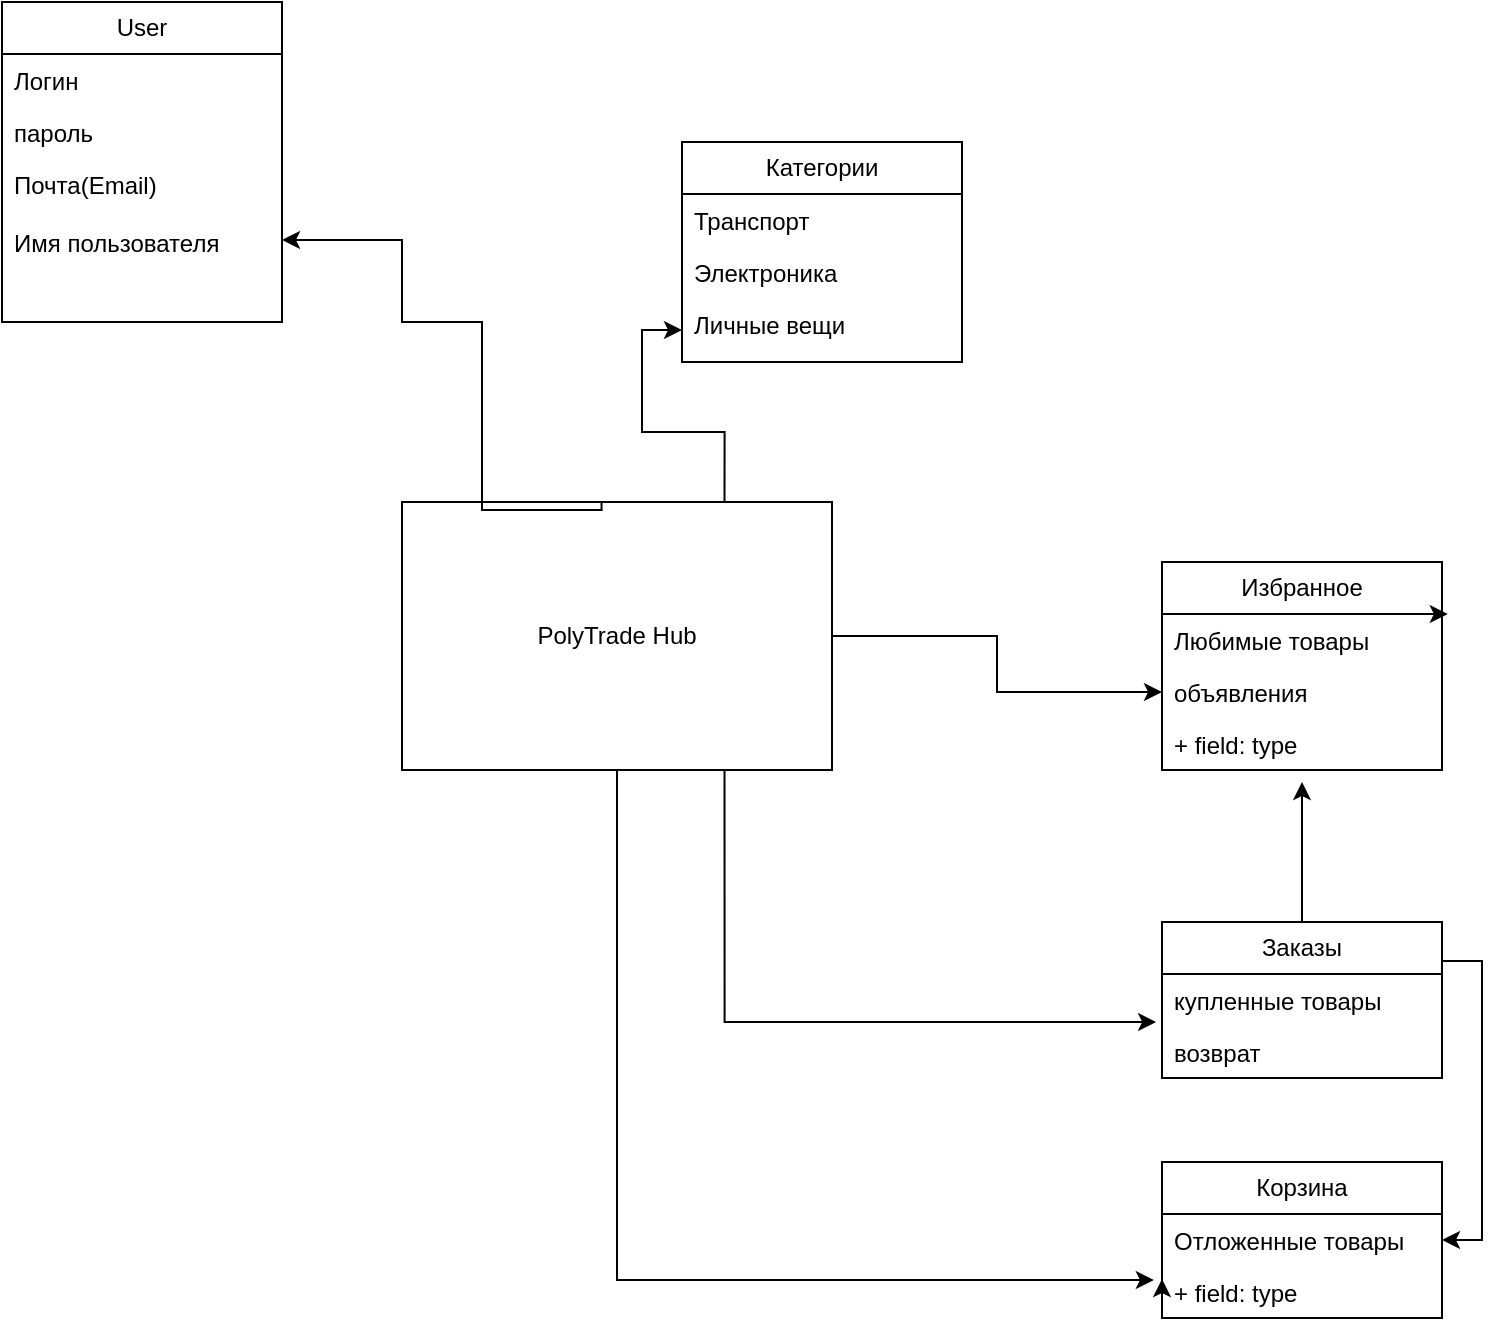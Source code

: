 <mxfile version="24.2.3" type="google">
  <diagram name="Page-1" id="c4acf3e9-155e-7222-9cf6-157b1a14988f">
    <mxGraphModel grid="1" page="1" gridSize="10" guides="1" tooltips="1" connect="1" arrows="1" fold="1" pageScale="1" pageWidth="850" pageHeight="1100" background="none" math="0" shadow="0">
      <root>
        <mxCell id="0" />
        <mxCell id="1" parent="0" />
        <mxCell id="-uqub06eaImzmK1k1aiv-31" style="edgeStyle=orthogonalEdgeStyle;rounded=0;orthogonalLoop=1;jettySize=auto;html=1;" edge="1" parent="1" source="-uqub06eaImzmK1k1aiv-2" target="-uqub06eaImzmK1k1aiv-25">
          <mxGeometry relative="1" as="geometry" />
        </mxCell>
        <mxCell id="-uqub06eaImzmK1k1aiv-2" value="PolyTrade Hub" style="html=1;whiteSpace=wrap;" vertex="1" parent="1">
          <mxGeometry x="260" y="-720" width="215" height="134" as="geometry" />
        </mxCell>
        <mxCell id="-uqub06eaImzmK1k1aiv-4" value="User" style="swimlane;fontStyle=0;childLayout=stackLayout;horizontal=1;startSize=26;fillColor=none;horizontalStack=0;resizeParent=1;resizeParentMax=0;resizeLast=0;collapsible=1;marginBottom=0;whiteSpace=wrap;html=1;" vertex="1" parent="1">
          <mxGeometry x="60" y="-970" width="140" height="160" as="geometry" />
        </mxCell>
        <mxCell id="-uqub06eaImzmK1k1aiv-5" value="Логин" style="text;strokeColor=none;fillColor=none;align=left;verticalAlign=top;spacingLeft=4;spacingRight=4;overflow=hidden;rotatable=0;points=[[0,0.5],[1,0.5]];portConstraint=eastwest;whiteSpace=wrap;html=1;" vertex="1" parent="-uqub06eaImzmK1k1aiv-4">
          <mxGeometry y="26" width="140" height="26" as="geometry" />
        </mxCell>
        <mxCell id="-uqub06eaImzmK1k1aiv-6" value="пароль" style="text;strokeColor=none;fillColor=none;align=left;verticalAlign=top;spacingLeft=4;spacingRight=4;overflow=hidden;rotatable=0;points=[[0,0.5],[1,0.5]];portConstraint=eastwest;whiteSpace=wrap;html=1;" vertex="1" parent="-uqub06eaImzmK1k1aiv-4">
          <mxGeometry y="52" width="140" height="26" as="geometry" />
        </mxCell>
        <mxCell id="-uqub06eaImzmK1k1aiv-7" value="Почта(Email)&lt;div&gt;&lt;br&gt;&lt;/div&gt;&lt;div&gt;Имя пользователя&lt;/div&gt;" style="text;strokeColor=none;fillColor=none;align=left;verticalAlign=top;spacingLeft=4;spacingRight=4;overflow=hidden;rotatable=0;points=[[0,0.5],[1,0.5]];portConstraint=eastwest;whiteSpace=wrap;html=1;" vertex="1" parent="-uqub06eaImzmK1k1aiv-4">
          <mxGeometry y="78" width="140" height="82" as="geometry" />
        </mxCell>
        <mxCell id="-uqub06eaImzmK1k1aiv-12" style="edgeStyle=orthogonalEdgeStyle;rounded=0;orthogonalLoop=1;jettySize=auto;html=1;exitX=0.464;exitY=0;exitDx=0;exitDy=0;exitPerimeter=0;entryX=1;entryY=0.5;entryDx=0;entryDy=0;" edge="1" parent="1" source="-uqub06eaImzmK1k1aiv-2" target="-uqub06eaImzmK1k1aiv-7">
          <mxGeometry relative="1" as="geometry">
            <mxPoint x="440" y="-650" as="sourcePoint" />
            <mxPoint x="450" y="-830" as="targetPoint" />
            <Array as="points">
              <mxPoint x="300" y="-716" />
              <mxPoint x="300" y="-810" />
              <mxPoint x="260" y="-810" />
              <mxPoint x="260" y="-851" />
            </Array>
          </mxGeometry>
        </mxCell>
        <mxCell id="-uqub06eaImzmK1k1aiv-13" value="Категории" style="swimlane;fontStyle=0;childLayout=stackLayout;horizontal=1;startSize=26;fillColor=none;horizontalStack=0;resizeParent=1;resizeParentMax=0;resizeLast=0;collapsible=1;marginBottom=0;whiteSpace=wrap;html=1;" vertex="1" parent="1">
          <mxGeometry x="400" y="-900" width="140" height="110" as="geometry" />
        </mxCell>
        <mxCell id="-uqub06eaImzmK1k1aiv-14" value="Транспорт" style="text;strokeColor=none;fillColor=none;align=left;verticalAlign=top;spacingLeft=4;spacingRight=4;overflow=hidden;rotatable=0;points=[[0,0.5],[1,0.5]];portConstraint=eastwest;whiteSpace=wrap;html=1;" vertex="1" parent="-uqub06eaImzmK1k1aiv-13">
          <mxGeometry y="26" width="140" height="26" as="geometry" />
        </mxCell>
        <mxCell id="-uqub06eaImzmK1k1aiv-15" value="Электроника" style="text;strokeColor=none;fillColor=none;align=left;verticalAlign=top;spacingLeft=4;spacingRight=4;overflow=hidden;rotatable=0;points=[[0,0.5],[1,0.5]];portConstraint=eastwest;whiteSpace=wrap;html=1;" vertex="1" parent="-uqub06eaImzmK1k1aiv-13">
          <mxGeometry y="52" width="140" height="26" as="geometry" />
        </mxCell>
        <mxCell id="-uqub06eaImzmK1k1aiv-16" value="Личные вещи" style="text;strokeColor=none;fillColor=none;align=left;verticalAlign=top;spacingLeft=4;spacingRight=4;overflow=hidden;rotatable=0;points=[[0,0.5],[1,0.5]];portConstraint=eastwest;whiteSpace=wrap;html=1;" vertex="1" parent="-uqub06eaImzmK1k1aiv-13">
          <mxGeometry y="78" width="140" height="32" as="geometry" />
        </mxCell>
        <mxCell id="-uqub06eaImzmK1k1aiv-18" style="edgeStyle=orthogonalEdgeStyle;rounded=0;orthogonalLoop=1;jettySize=auto;html=1;exitX=0.75;exitY=0;exitDx=0;exitDy=0;entryX=0;entryY=0.5;entryDx=0;entryDy=0;" edge="1" parent="1" source="-uqub06eaImzmK1k1aiv-2" target="-uqub06eaImzmK1k1aiv-16">
          <mxGeometry relative="1" as="geometry" />
        </mxCell>
        <mxCell id="-uqub06eaImzmK1k1aiv-19" value="Корзина" style="swimlane;fontStyle=0;childLayout=stackLayout;horizontal=1;startSize=26;fillColor=none;horizontalStack=0;resizeParent=1;resizeParentMax=0;resizeLast=0;collapsible=1;marginBottom=0;whiteSpace=wrap;html=1;" vertex="1" parent="1">
          <mxGeometry x="640" y="-390" width="140" height="78" as="geometry" />
        </mxCell>
        <mxCell id="-uqub06eaImzmK1k1aiv-21" value="Отложенные товары" style="text;strokeColor=none;fillColor=none;align=left;verticalAlign=top;spacingLeft=4;spacingRight=4;overflow=hidden;rotatable=0;points=[[0,0.5],[1,0.5]];portConstraint=eastwest;whiteSpace=wrap;html=1;" vertex="1" parent="-uqub06eaImzmK1k1aiv-19">
          <mxGeometry y="26" width="140" height="26" as="geometry" />
        </mxCell>
        <mxCell id="-uqub06eaImzmK1k1aiv-34" style="edgeStyle=orthogonalEdgeStyle;rounded=0;orthogonalLoop=1;jettySize=auto;html=1;exitX=0;exitY=0.5;exitDx=0;exitDy=0;entryX=0;entryY=0.75;entryDx=0;entryDy=0;" edge="1" parent="-uqub06eaImzmK1k1aiv-19" source="-uqub06eaImzmK1k1aiv-22" target="-uqub06eaImzmK1k1aiv-19">
          <mxGeometry relative="1" as="geometry" />
        </mxCell>
        <mxCell id="-uqub06eaImzmK1k1aiv-22" value="+ field: type" style="text;strokeColor=none;fillColor=none;align=left;verticalAlign=top;spacingLeft=4;spacingRight=4;overflow=hidden;rotatable=0;points=[[0,0.5],[1,0.5]];portConstraint=eastwest;whiteSpace=wrap;html=1;" vertex="1" parent="-uqub06eaImzmK1k1aiv-19">
          <mxGeometry y="52" width="140" height="26" as="geometry" />
        </mxCell>
        <mxCell id="-uqub06eaImzmK1k1aiv-23" value="Избранное" style="swimlane;fontStyle=0;childLayout=stackLayout;horizontal=1;startSize=26;fillColor=none;horizontalStack=0;resizeParent=1;resizeParentMax=0;resizeLast=0;collapsible=1;marginBottom=0;whiteSpace=wrap;html=1;" vertex="1" parent="1">
          <mxGeometry x="640" y="-690" width="140" height="104" as="geometry" />
        </mxCell>
        <mxCell id="-uqub06eaImzmK1k1aiv-24" value="Любимые товары" style="text;strokeColor=none;fillColor=none;align=left;verticalAlign=top;spacingLeft=4;spacingRight=4;overflow=hidden;rotatable=0;points=[[0,0.5],[1,0.5]];portConstraint=eastwest;whiteSpace=wrap;html=1;" vertex="1" parent="-uqub06eaImzmK1k1aiv-23">
          <mxGeometry y="26" width="140" height="26" as="geometry" />
        </mxCell>
        <mxCell id="-uqub06eaImzmK1k1aiv-25" value="объявления" style="text;align=left;verticalAlign=top;spacingLeft=4;spacingRight=4;overflow=hidden;rotatable=0;points=[[0,0.5],[1,0.5]];portConstraint=eastwest;whiteSpace=wrap;html=1;labelBackgroundColor=none;" vertex="1" parent="-uqub06eaImzmK1k1aiv-23">
          <mxGeometry y="52" width="140" height="26" as="geometry" />
        </mxCell>
        <mxCell id="-uqub06eaImzmK1k1aiv-26" value="+ field: type" style="text;strokeColor=none;fillColor=none;align=left;verticalAlign=top;spacingLeft=4;spacingRight=4;overflow=hidden;rotatable=0;points=[[0,0.5],[1,0.5]];portConstraint=eastwest;whiteSpace=wrap;html=1;" vertex="1" parent="-uqub06eaImzmK1k1aiv-23">
          <mxGeometry y="78" width="140" height="26" as="geometry" />
        </mxCell>
        <mxCell id="-uqub06eaImzmK1k1aiv-39" style="edgeStyle=orthogonalEdgeStyle;rounded=0;orthogonalLoop=1;jettySize=auto;html=1;exitX=1;exitY=0.25;exitDx=0;exitDy=0;entryX=1.021;entryY=-0.038;entryDx=0;entryDy=0;entryPerimeter=0;" edge="1" parent="-uqub06eaImzmK1k1aiv-23" source="-uqub06eaImzmK1k1aiv-23" target="-uqub06eaImzmK1k1aiv-24">
          <mxGeometry relative="1" as="geometry" />
        </mxCell>
        <mxCell id="-uqub06eaImzmK1k1aiv-41" style="edgeStyle=orthogonalEdgeStyle;rounded=0;orthogonalLoop=1;jettySize=auto;html=1;exitX=0.5;exitY=0;exitDx=0;exitDy=0;" edge="1" parent="1" source="-uqub06eaImzmK1k1aiv-27">
          <mxGeometry relative="1" as="geometry">
            <mxPoint x="710" y="-580" as="targetPoint" />
          </mxGeometry>
        </mxCell>
        <mxCell id="-uqub06eaImzmK1k1aiv-42" style="edgeStyle=orthogonalEdgeStyle;rounded=0;orthogonalLoop=1;jettySize=auto;html=1;exitX=1;exitY=0.25;exitDx=0;exitDy=0;entryX=1;entryY=0.5;entryDx=0;entryDy=0;" edge="1" parent="1" source="-uqub06eaImzmK1k1aiv-27" target="-uqub06eaImzmK1k1aiv-21">
          <mxGeometry relative="1" as="geometry" />
        </mxCell>
        <mxCell id="-uqub06eaImzmK1k1aiv-27" value="Заказы" style="swimlane;fontStyle=0;childLayout=stackLayout;horizontal=1;startSize=26;fillColor=none;horizontalStack=0;resizeParent=1;resizeParentMax=0;resizeLast=0;collapsible=1;marginBottom=0;whiteSpace=wrap;html=1;" vertex="1" parent="1">
          <mxGeometry x="640" y="-510" width="140" height="78" as="geometry" />
        </mxCell>
        <mxCell id="-uqub06eaImzmK1k1aiv-28" value="купленные товары" style="text;strokeColor=none;fillColor=none;align=left;verticalAlign=top;spacingLeft=4;spacingRight=4;overflow=hidden;rotatable=0;points=[[0,0.5],[1,0.5]];portConstraint=eastwest;whiteSpace=wrap;html=1;" vertex="1" parent="-uqub06eaImzmK1k1aiv-27">
          <mxGeometry y="26" width="140" height="26" as="geometry" />
        </mxCell>
        <mxCell id="-uqub06eaImzmK1k1aiv-29" value="возврат" style="text;strokeColor=none;fillColor=none;align=left;verticalAlign=top;spacingLeft=4;spacingRight=4;overflow=hidden;rotatable=0;points=[[0,0.5],[1,0.5]];portConstraint=eastwest;whiteSpace=wrap;html=1;" vertex="1" parent="-uqub06eaImzmK1k1aiv-27">
          <mxGeometry y="52" width="140" height="26" as="geometry" />
        </mxCell>
        <mxCell id="-uqub06eaImzmK1k1aiv-45" style="edgeStyle=orthogonalEdgeStyle;rounded=0;orthogonalLoop=1;jettySize=auto;html=1;exitX=0.5;exitY=1;exitDx=0;exitDy=0;entryX=-0.029;entryY=0.269;entryDx=0;entryDy=0;entryPerimeter=0;" edge="1" parent="1" source="-uqub06eaImzmK1k1aiv-2" target="-uqub06eaImzmK1k1aiv-22">
          <mxGeometry relative="1" as="geometry" />
        </mxCell>
        <mxCell id="-uqub06eaImzmK1k1aiv-46" style="edgeStyle=orthogonalEdgeStyle;rounded=0;orthogonalLoop=1;jettySize=auto;html=1;exitX=0.75;exitY=1;exitDx=0;exitDy=0;entryX=-0.021;entryY=-0.077;entryDx=0;entryDy=0;entryPerimeter=0;" edge="1" parent="1" source="-uqub06eaImzmK1k1aiv-2" target="-uqub06eaImzmK1k1aiv-29">
          <mxGeometry relative="1" as="geometry" />
        </mxCell>
      </root>
    </mxGraphModel>
  </diagram>
</mxfile>
